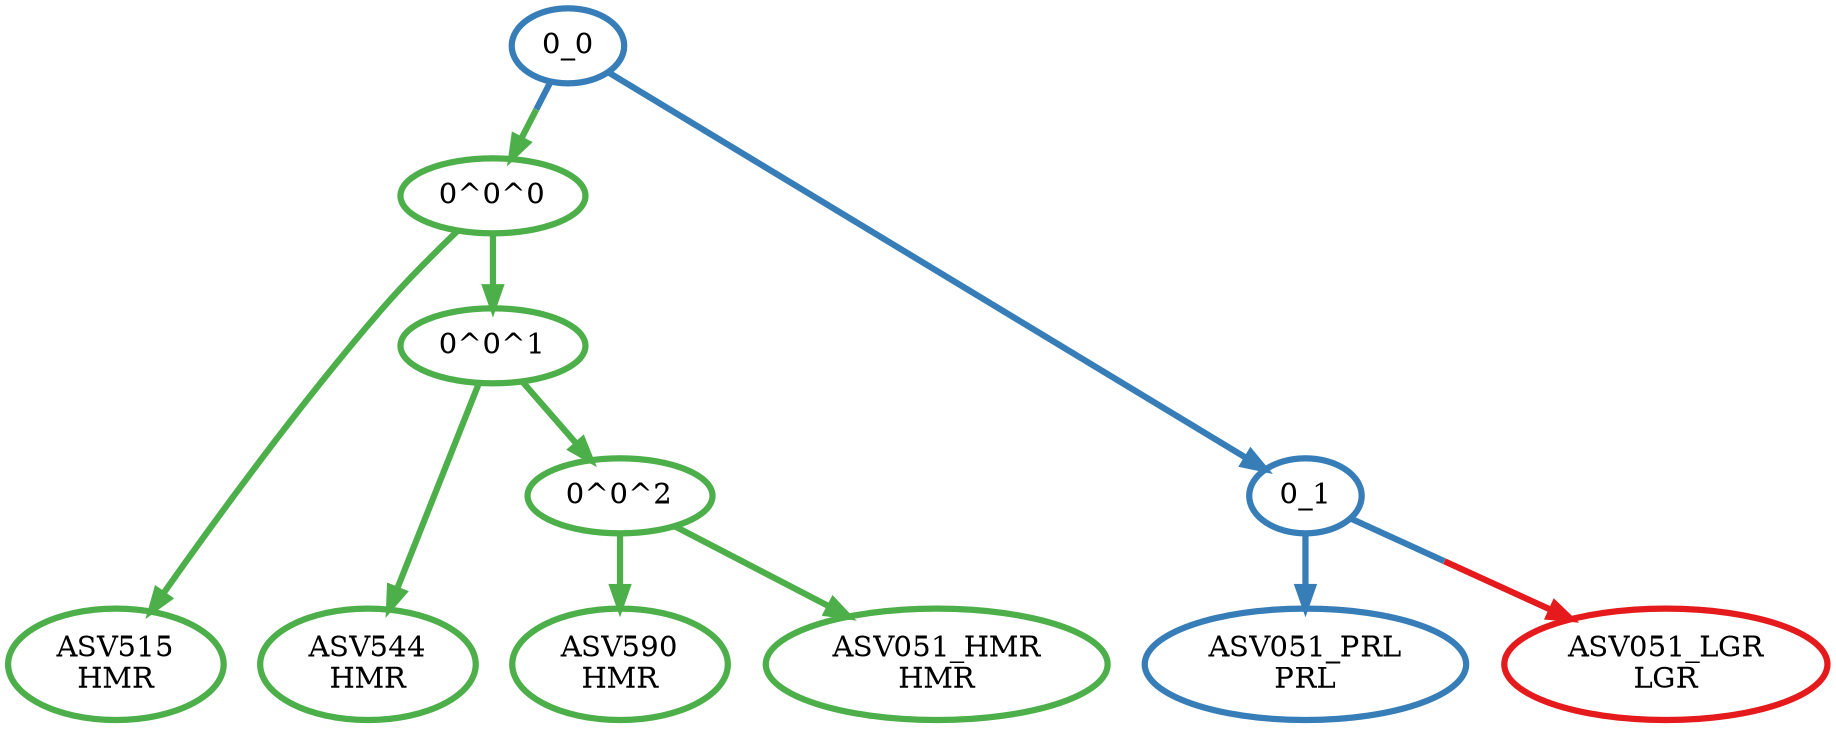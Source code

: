 digraph T {
	{
		rank=same
		10 [penwidth=3,colorscheme=set19,color=2,label="ASV051_PRL\nPRL"]
		9 [penwidth=3,colorscheme=set19,color=1,label="ASV051_LGR\nLGR"]
		8 [penwidth=3,colorscheme=set19,color=3,label="ASV590\nHMR"]
		7 [penwidth=3,colorscheme=set19,color=3,label="ASV051_HMR\nHMR"]
		5 [penwidth=3,colorscheme=set19,color=3,label="ASV544\nHMR"]
		3 [penwidth=3,colorscheme=set19,color=3,label="ASV515\nHMR"]
	}
	6 [penwidth=3,colorscheme=set19,color=3,label="0^0^2"]
	4 [penwidth=3,colorscheme=set19,color=3,label="0^0^1"]
	2 [penwidth=3,colorscheme=set19,color=3,label="0^0^0"]
	1 [penwidth=3,colorscheme=set19,color=2,label="0_1"]
	0 [penwidth=3,colorscheme=set19,color=2,label="0_0"]
	6 -> 8 [penwidth=3,colorscheme=set19,color=3]
	6 -> 7 [penwidth=3,colorscheme=set19,color=3]
	4 -> 6 [penwidth=3,colorscheme=set19,color=3]
	4 -> 5 [penwidth=3,colorscheme=set19,color=3]
	2 -> 4 [penwidth=3,colorscheme=set19,color=3]
	2 -> 3 [penwidth=3,colorscheme=set19,color=3]
	1 -> 10 [penwidth=3,colorscheme=set19,color=2]
	1 -> 9 [penwidth=3,colorscheme=set19,color="2;0.5:1"]
	0 -> 2 [penwidth=3,colorscheme=set19,color="2;0.5:3"]
	0 -> 1 [penwidth=3,colorscheme=set19,color=2]
}
